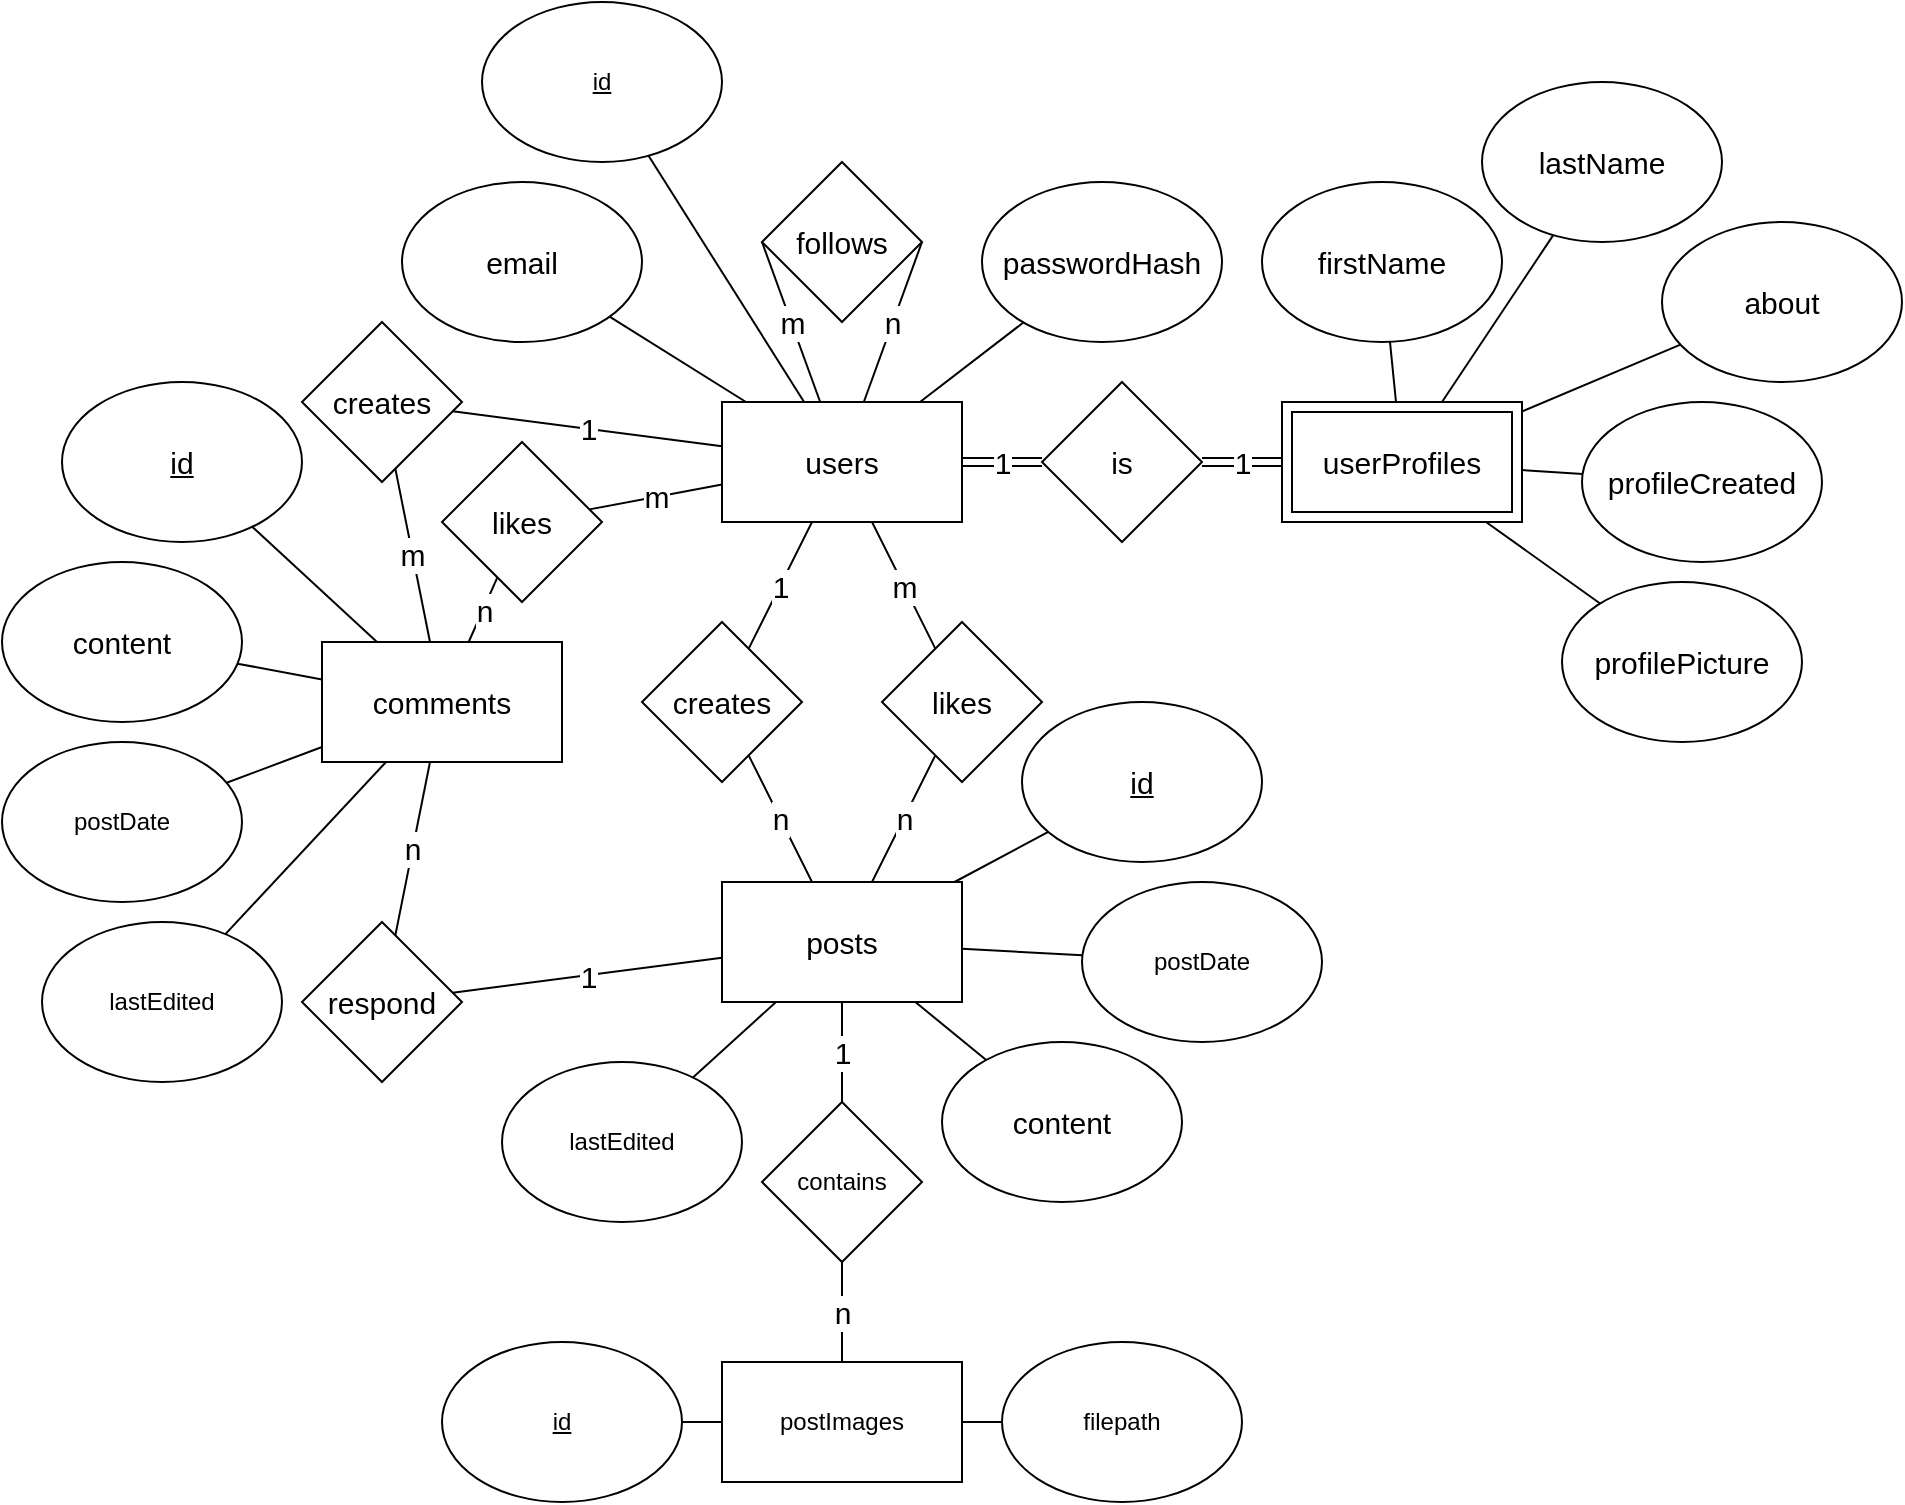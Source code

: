 <mxfile version="14.4.6" type="github">
  <diagram id="MEJKP9v4bqbGwgVvIlsf" name="Page-1">
    <mxGraphModel dx="608" dy="933" grid="1" gridSize="10" guides="1" tooltips="1" connect="1" arrows="1" fold="1" page="1" pageScale="1" pageWidth="2000" pageHeight="2000" math="0" shadow="0">
      <root>
        <mxCell id="0" />
        <mxCell id="1" parent="0" />
        <mxCell id="7tLrLcJMLmvO0vqBCrBO-10" value="m" style="edgeStyle=none;orthogonalLoop=1;jettySize=auto;html=1;endArrow=none;fontSize=15;" edge="1" parent="1" source="7tLrLcJMLmvO0vqBCrBO-4" target="7tLrLcJMLmvO0vqBCrBO-9">
          <mxGeometry relative="1" as="geometry" />
        </mxCell>
        <mxCell id="7tLrLcJMLmvO0vqBCrBO-14" value="n" style="edgeStyle=none;orthogonalLoop=1;jettySize=auto;html=1;endArrow=none;entryX=1;entryY=0.5;entryDx=0;entryDy=0;fontSize=15;" edge="1" parent="1" source="7tLrLcJMLmvO0vqBCrBO-4" target="7tLrLcJMLmvO0vqBCrBO-13">
          <mxGeometry relative="1" as="geometry">
            <mxPoint x="670" y="230" as="targetPoint" />
          </mxGeometry>
        </mxCell>
        <mxCell id="7tLrLcJMLmvO0vqBCrBO-33" value="1" style="edgeStyle=none;orthogonalLoop=1;jettySize=auto;html=1;endArrow=none;fontSize=15;" edge="1" parent="1" source="7tLrLcJMLmvO0vqBCrBO-4" target="7tLrLcJMLmvO0vqBCrBO-27">
          <mxGeometry relative="1" as="geometry" />
        </mxCell>
        <mxCell id="7tLrLcJMLmvO0vqBCrBO-52" style="edgeStyle=none;orthogonalLoop=1;jettySize=auto;html=1;endArrow=none;fontSize=15;" edge="1" parent="1" source="7tLrLcJMLmvO0vqBCrBO-4" target="7tLrLcJMLmvO0vqBCrBO-53">
          <mxGeometry relative="1" as="geometry">
            <mxPoint x="730" y="230" as="targetPoint" />
          </mxGeometry>
        </mxCell>
        <mxCell id="7tLrLcJMLmvO0vqBCrBO-104" style="edgeStyle=none;orthogonalLoop=1;jettySize=auto;html=1;endArrow=none;fontSize=15;" edge="1" parent="1" source="7tLrLcJMLmvO0vqBCrBO-4" target="7tLrLcJMLmvO0vqBCrBO-105">
          <mxGeometry relative="1" as="geometry">
            <mxPoint x="540" y="190" as="targetPoint" />
          </mxGeometry>
        </mxCell>
        <mxCell id="7tLrLcJMLmvO0vqBCrBO-4" value="users" style="rounded=0;whiteSpace=wrap;html=1;fontSize=15;" vertex="1" parent="1">
          <mxGeometry x="560" y="290" width="120" height="60" as="geometry" />
        </mxCell>
        <mxCell id="7tLrLcJMLmvO0vqBCrBO-11" value="n" style="edgeStyle=none;orthogonalLoop=1;jettySize=auto;html=1;endArrow=none;fontSize=15;" edge="1" parent="1" source="7tLrLcJMLmvO0vqBCrBO-5" target="7tLrLcJMLmvO0vqBCrBO-6">
          <mxGeometry relative="1" as="geometry" />
        </mxCell>
        <mxCell id="7tLrLcJMLmvO0vqBCrBO-12" value="n" style="edgeStyle=none;orthogonalLoop=1;jettySize=auto;html=1;endArrow=none;fontSize=15;" edge="1" parent="1" source="7tLrLcJMLmvO0vqBCrBO-5" target="7tLrLcJMLmvO0vqBCrBO-9">
          <mxGeometry relative="1" as="geometry" />
        </mxCell>
        <mxCell id="7tLrLcJMLmvO0vqBCrBO-78" value="" style="edgeStyle=none;orthogonalLoop=1;jettySize=auto;html=1;endArrow=none;fontSize=15;" edge="1" parent="1" source="7tLrLcJMLmvO0vqBCrBO-5" target="7tLrLcJMLmvO0vqBCrBO-77">
          <mxGeometry relative="1" as="geometry" />
        </mxCell>
        <mxCell id="7tLrLcJMLmvO0vqBCrBO-80" value="" style="edgeStyle=none;orthogonalLoop=1;jettySize=auto;html=1;endArrow=none;fontSize=15;" edge="1" parent="1" source="7tLrLcJMLmvO0vqBCrBO-5" target="7tLrLcJMLmvO0vqBCrBO-79">
          <mxGeometry relative="1" as="geometry" />
        </mxCell>
        <mxCell id="7tLrLcJMLmvO0vqBCrBO-82" style="edgeStyle=none;orthogonalLoop=1;jettySize=auto;html=1;endArrow=none;fontSize=15;" edge="1" parent="1" source="7tLrLcJMLmvO0vqBCrBO-5" target="7tLrLcJMLmvO0vqBCrBO-83">
          <mxGeometry relative="1" as="geometry">
            <mxPoint x="600" y="660" as="targetPoint" />
          </mxGeometry>
        </mxCell>
        <mxCell id="7tLrLcJMLmvO0vqBCrBO-84" style="edgeStyle=none;orthogonalLoop=1;jettySize=auto;html=1;endArrow=none;fontSize=15;" edge="1" parent="1" source="7tLrLcJMLmvO0vqBCrBO-5" target="7tLrLcJMLmvO0vqBCrBO-85">
          <mxGeometry relative="1" as="geometry">
            <mxPoint x="480" y="650" as="targetPoint" />
          </mxGeometry>
        </mxCell>
        <mxCell id="7tLrLcJMLmvO0vqBCrBO-103" value="1" style="edgeStyle=none;orthogonalLoop=1;jettySize=auto;html=1;endArrow=none;fontSize=15;" edge="1" parent="1" source="7tLrLcJMLmvO0vqBCrBO-5" target="7tLrLcJMLmvO0vqBCrBO-101">
          <mxGeometry relative="1" as="geometry" />
        </mxCell>
        <mxCell id="7tLrLcJMLmvO0vqBCrBO-5" value="posts" style="rounded=0;whiteSpace=wrap;html=1;fontSize=15;" vertex="1" parent="1">
          <mxGeometry x="560" y="530" width="120" height="60" as="geometry" />
        </mxCell>
        <mxCell id="7tLrLcJMLmvO0vqBCrBO-6" value="creates" style="rhombus;whiteSpace=wrap;html=1;rounded=0;fontSize=15;" vertex="1" parent="1">
          <mxGeometry x="520" y="400" width="80" height="80" as="geometry" />
        </mxCell>
        <mxCell id="7tLrLcJMLmvO0vqBCrBO-8" value="1" style="endArrow=none;html=1;fontSize=15;" edge="1" parent="1" source="7tLrLcJMLmvO0vqBCrBO-6" target="7tLrLcJMLmvO0vqBCrBO-4">
          <mxGeometry width="50" height="50" relative="1" as="geometry">
            <mxPoint x="770" y="660" as="sourcePoint" />
            <mxPoint x="820" y="610" as="targetPoint" />
          </mxGeometry>
        </mxCell>
        <mxCell id="7tLrLcJMLmvO0vqBCrBO-9" value="likes" style="rhombus;whiteSpace=wrap;html=1;rounded=0;fontSize=15;" vertex="1" parent="1">
          <mxGeometry x="640" y="400" width="80" height="80" as="geometry" />
        </mxCell>
        <mxCell id="7tLrLcJMLmvO0vqBCrBO-15" value="m" style="edgeStyle=none;orthogonalLoop=1;jettySize=auto;html=1;endArrow=none;exitX=0;exitY=0.5;exitDx=0;exitDy=0;fontSize=15;" edge="1" parent="1" source="7tLrLcJMLmvO0vqBCrBO-13" target="7tLrLcJMLmvO0vqBCrBO-4">
          <mxGeometry relative="1" as="geometry" />
        </mxCell>
        <mxCell id="7tLrLcJMLmvO0vqBCrBO-13" value="follows" style="rhombus;whiteSpace=wrap;html=1;rounded=0;fontSize=15;" vertex="1" parent="1">
          <mxGeometry x="580" y="170" width="80" height="80" as="geometry" />
        </mxCell>
        <mxCell id="7tLrLcJMLmvO0vqBCrBO-21" value="1" style="edgeStyle=none;orthogonalLoop=1;jettySize=auto;html=1;endArrow=none;fontSize=15;shape=link;" edge="1" parent="1" source="7tLrLcJMLmvO0vqBCrBO-16" target="7tLrLcJMLmvO0vqBCrBO-19">
          <mxGeometry relative="1" as="geometry" />
        </mxCell>
        <mxCell id="7tLrLcJMLmvO0vqBCrBO-55" value="" style="edgeStyle=none;orthogonalLoop=1;jettySize=auto;html=1;endArrow=none;fontSize=15;" edge="1" parent="1" source="7tLrLcJMLmvO0vqBCrBO-16" target="7tLrLcJMLmvO0vqBCrBO-54">
          <mxGeometry relative="1" as="geometry" />
        </mxCell>
        <mxCell id="7tLrLcJMLmvO0vqBCrBO-57" style="edgeStyle=none;orthogonalLoop=1;jettySize=auto;html=1;endArrow=none;fontSize=15;" edge="1" parent="1" source="7tLrLcJMLmvO0vqBCrBO-16" target="7tLrLcJMLmvO0vqBCrBO-58">
          <mxGeometry relative="1" as="geometry">
            <mxPoint x="1050" y="260" as="targetPoint" />
          </mxGeometry>
        </mxCell>
        <mxCell id="7tLrLcJMLmvO0vqBCrBO-59" style="edgeStyle=none;orthogonalLoop=1;jettySize=auto;html=1;endArrow=none;fontSize=15;" edge="1" parent="1" source="7tLrLcJMLmvO0vqBCrBO-16" target="7tLrLcJMLmvO0vqBCrBO-60">
          <mxGeometry relative="1" as="geometry">
            <mxPoint x="1040" y="340" as="targetPoint" />
          </mxGeometry>
        </mxCell>
        <mxCell id="7tLrLcJMLmvO0vqBCrBO-16" value="userProfiles" style="shape=ext;margin=3;double=1;whiteSpace=wrap;html=1;align=center;fontSize=15;" vertex="1" parent="1">
          <mxGeometry x="840" y="290" width="120" height="60" as="geometry" />
        </mxCell>
        <mxCell id="7tLrLcJMLmvO0vqBCrBO-47" value="1" style="edgeStyle=none;shape=link;orthogonalLoop=1;jettySize=auto;html=1;endArrow=none;fontSize=15;" edge="1" parent="1" source="7tLrLcJMLmvO0vqBCrBO-19" target="7tLrLcJMLmvO0vqBCrBO-4">
          <mxGeometry relative="1" as="geometry" />
        </mxCell>
        <mxCell id="7tLrLcJMLmvO0vqBCrBO-19" value="is" style="rhombus;whiteSpace=wrap;html=1;rounded=0;fontSize=15;" vertex="1" parent="1">
          <mxGeometry x="720" y="280" width="80" height="80" as="geometry" />
        </mxCell>
        <mxCell id="7tLrLcJMLmvO0vqBCrBO-29" value="n" style="edgeStyle=none;orthogonalLoop=1;jettySize=auto;html=1;endArrow=none;fontSize=15;" edge="1" parent="1" source="7tLrLcJMLmvO0vqBCrBO-25" target="7tLrLcJMLmvO0vqBCrBO-28">
          <mxGeometry relative="1" as="geometry" />
        </mxCell>
        <mxCell id="7tLrLcJMLmvO0vqBCrBO-87" value="" style="edgeStyle=none;orthogonalLoop=1;jettySize=auto;html=1;endArrow=none;fontSize=15;" edge="1" parent="1" source="7tLrLcJMLmvO0vqBCrBO-25" target="7tLrLcJMLmvO0vqBCrBO-86">
          <mxGeometry relative="1" as="geometry" />
        </mxCell>
        <mxCell id="7tLrLcJMLmvO0vqBCrBO-89" value="" style="edgeStyle=none;orthogonalLoop=1;jettySize=auto;html=1;endArrow=none;fontSize=15;" edge="1" parent="1" source="7tLrLcJMLmvO0vqBCrBO-25" target="7tLrLcJMLmvO0vqBCrBO-88">
          <mxGeometry relative="1" as="geometry" />
        </mxCell>
        <mxCell id="7tLrLcJMLmvO0vqBCrBO-90" style="edgeStyle=none;orthogonalLoop=1;jettySize=auto;html=1;endArrow=none;fontSize=15;" edge="1" parent="1" source="7tLrLcJMLmvO0vqBCrBO-25" target="7tLrLcJMLmvO0vqBCrBO-91">
          <mxGeometry relative="1" as="geometry">
            <mxPoint x="260" y="520" as="targetPoint" />
          </mxGeometry>
        </mxCell>
        <mxCell id="7tLrLcJMLmvO0vqBCrBO-92" style="edgeStyle=none;orthogonalLoop=1;jettySize=auto;html=1;endArrow=none;fontSize=15;" edge="1" parent="1" source="7tLrLcJMLmvO0vqBCrBO-25" target="7tLrLcJMLmvO0vqBCrBO-93">
          <mxGeometry relative="1" as="geometry">
            <mxPoint x="290" y="580" as="targetPoint" />
          </mxGeometry>
        </mxCell>
        <mxCell id="7tLrLcJMLmvO0vqBCrBO-25" value="comments" style="rounded=0;whiteSpace=wrap;html=1;fontSize=15;" vertex="1" parent="1">
          <mxGeometry x="360" y="410" width="120" height="60" as="geometry" />
        </mxCell>
        <mxCell id="7tLrLcJMLmvO0vqBCrBO-30" value="m" style="edgeStyle=none;orthogonalLoop=1;jettySize=auto;html=1;endArrow=none;fontSize=15;" edge="1" parent="1" source="7tLrLcJMLmvO0vqBCrBO-27" target="7tLrLcJMLmvO0vqBCrBO-25">
          <mxGeometry relative="1" as="geometry" />
        </mxCell>
        <mxCell id="7tLrLcJMLmvO0vqBCrBO-27" value="creates" style="rhombus;whiteSpace=wrap;html=1;fontSize=15;" vertex="1" parent="1">
          <mxGeometry x="350" y="250" width="80" height="80" as="geometry" />
        </mxCell>
        <mxCell id="7tLrLcJMLmvO0vqBCrBO-32" value="1" style="edgeStyle=none;orthogonalLoop=1;jettySize=auto;html=1;endArrow=none;fontSize=15;" edge="1" parent="1" source="7tLrLcJMLmvO0vqBCrBO-28" target="7tLrLcJMLmvO0vqBCrBO-5">
          <mxGeometry relative="1" as="geometry" />
        </mxCell>
        <mxCell id="7tLrLcJMLmvO0vqBCrBO-28" value="respond" style="rhombus;whiteSpace=wrap;html=1;fontSize=15;" vertex="1" parent="1">
          <mxGeometry x="350" y="550" width="80" height="80" as="geometry" />
        </mxCell>
        <mxCell id="7tLrLcJMLmvO0vqBCrBO-35" value="m" style="edgeStyle=none;orthogonalLoop=1;jettySize=auto;html=1;endArrow=none;fontSize=15;" edge="1" parent="1" target="7tLrLcJMLmvO0vqBCrBO-37" source="7tLrLcJMLmvO0vqBCrBO-4">
          <mxGeometry relative="1" as="geometry">
            <mxPoint x="610" y="395" as="sourcePoint" />
          </mxGeometry>
        </mxCell>
        <mxCell id="7tLrLcJMLmvO0vqBCrBO-36" value="n" style="edgeStyle=none;orthogonalLoop=1;jettySize=auto;html=1;endArrow=none;fontSize=15;" edge="1" parent="1" source="7tLrLcJMLmvO0vqBCrBO-37" target="7tLrLcJMLmvO0vqBCrBO-25">
          <mxGeometry relative="1" as="geometry">
            <mxPoint x="445" y="440" as="targetPoint" />
          </mxGeometry>
        </mxCell>
        <mxCell id="7tLrLcJMLmvO0vqBCrBO-37" value="likes" style="rhombus;whiteSpace=wrap;html=1;fontSize=15;" vertex="1" parent="1">
          <mxGeometry x="420" y="310" width="80" height="80" as="geometry" />
        </mxCell>
        <mxCell id="7tLrLcJMLmvO0vqBCrBO-51" style="edgeStyle=none;orthogonalLoop=1;jettySize=auto;html=1;endArrow=none;fontSize=15;" edge="1" parent="1" source="7tLrLcJMLmvO0vqBCrBO-49" target="7tLrLcJMLmvO0vqBCrBO-4">
          <mxGeometry relative="1" as="geometry" />
        </mxCell>
        <mxCell id="7tLrLcJMLmvO0vqBCrBO-49" value="email" style="ellipse;whiteSpace=wrap;html=1;fontSize=15;" vertex="1" parent="1">
          <mxGeometry x="400" y="180" width="120" height="80" as="geometry" />
        </mxCell>
        <mxCell id="7tLrLcJMLmvO0vqBCrBO-53" value="passwordHash" style="ellipse;whiteSpace=wrap;html=1;fontSize=15;" vertex="1" parent="1">
          <mxGeometry x="690" y="180" width="120" height="80" as="geometry" />
        </mxCell>
        <mxCell id="7tLrLcJMLmvO0vqBCrBO-54" value="firstName" style="ellipse;whiteSpace=wrap;html=1;fontSize=15;" vertex="1" parent="1">
          <mxGeometry x="830" y="180" width="120" height="80" as="geometry" />
        </mxCell>
        <mxCell id="7tLrLcJMLmvO0vqBCrBO-58" value="lastName" style="ellipse;whiteSpace=wrap;html=1;fontSize=15;" vertex="1" parent="1">
          <mxGeometry x="940" y="130" width="120" height="80" as="geometry" />
        </mxCell>
        <mxCell id="7tLrLcJMLmvO0vqBCrBO-60" value="profileCreated" style="ellipse;whiteSpace=wrap;html=1;fontSize=15;" vertex="1" parent="1">
          <mxGeometry x="990" y="290" width="120" height="80" as="geometry" />
        </mxCell>
        <mxCell id="7tLrLcJMLmvO0vqBCrBO-62" style="edgeStyle=none;orthogonalLoop=1;jettySize=auto;html=1;endArrow=none;fontSize=15;" edge="1" parent="1" source="7tLrLcJMLmvO0vqBCrBO-61" target="7tLrLcJMLmvO0vqBCrBO-16">
          <mxGeometry relative="1" as="geometry" />
        </mxCell>
        <mxCell id="7tLrLcJMLmvO0vqBCrBO-61" value="profilePicture" style="ellipse;whiteSpace=wrap;html=1;fontSize=15;" vertex="1" parent="1">
          <mxGeometry x="980" y="380" width="120" height="80" as="geometry" />
        </mxCell>
        <mxCell id="7tLrLcJMLmvO0vqBCrBO-64" style="edgeStyle=none;orthogonalLoop=1;jettySize=auto;html=1;endArrow=none;fontSize=15;" edge="1" parent="1" source="7tLrLcJMLmvO0vqBCrBO-63" target="7tLrLcJMLmvO0vqBCrBO-16">
          <mxGeometry relative="1" as="geometry" />
        </mxCell>
        <mxCell id="7tLrLcJMLmvO0vqBCrBO-63" value="about" style="ellipse;whiteSpace=wrap;html=1;fontSize=15;" vertex="1" parent="1">
          <mxGeometry x="1030" y="200" width="120" height="80" as="geometry" />
        </mxCell>
        <mxCell id="7tLrLcJMLmvO0vqBCrBO-77" value="&lt;u&gt;id&lt;/u&gt;" style="ellipse;whiteSpace=wrap;html=1;rounded=0;fontSize=15;" vertex="1" parent="1">
          <mxGeometry x="710" y="440" width="120" height="80" as="geometry" />
        </mxCell>
        <mxCell id="7tLrLcJMLmvO0vqBCrBO-79" value="content" style="ellipse;whiteSpace=wrap;html=1;rounded=0;fontSize=15;" vertex="1" parent="1">
          <mxGeometry x="670" y="610" width="120" height="80" as="geometry" />
        </mxCell>
        <mxCell id="7tLrLcJMLmvO0vqBCrBO-83" value="postDate" style="ellipse;whiteSpace=wrap;html=1;" vertex="1" parent="1">
          <mxGeometry x="740" y="530" width="120" height="80" as="geometry" />
        </mxCell>
        <mxCell id="7tLrLcJMLmvO0vqBCrBO-85" value="lastEdited" style="ellipse;whiteSpace=wrap;html=1;" vertex="1" parent="1">
          <mxGeometry x="450" y="620" width="120" height="80" as="geometry" />
        </mxCell>
        <mxCell id="7tLrLcJMLmvO0vqBCrBO-86" value="&lt;u&gt;id&lt;/u&gt;" style="ellipse;whiteSpace=wrap;html=1;rounded=0;fontSize=15;" vertex="1" parent="1">
          <mxGeometry x="230" y="280" width="120" height="80" as="geometry" />
        </mxCell>
        <mxCell id="7tLrLcJMLmvO0vqBCrBO-88" value="content" style="ellipse;whiteSpace=wrap;html=1;rounded=0;fontSize=15;" vertex="1" parent="1">
          <mxGeometry x="200" y="370" width="120" height="80" as="geometry" />
        </mxCell>
        <mxCell id="7tLrLcJMLmvO0vqBCrBO-91" value="postDate" style="ellipse;whiteSpace=wrap;html=1;" vertex="1" parent="1">
          <mxGeometry x="200" y="460" width="120" height="80" as="geometry" />
        </mxCell>
        <mxCell id="7tLrLcJMLmvO0vqBCrBO-93" value="lastEdited" style="ellipse;whiteSpace=wrap;html=1;" vertex="1" parent="1">
          <mxGeometry x="220" y="550" width="120" height="80" as="geometry" />
        </mxCell>
        <mxCell id="7tLrLcJMLmvO0vqBCrBO-98" value="" style="edgeStyle=none;orthogonalLoop=1;jettySize=auto;html=1;endArrow=none;fontSize=15;" edge="1" parent="1" source="7tLrLcJMLmvO0vqBCrBO-96" target="7tLrLcJMLmvO0vqBCrBO-97">
          <mxGeometry relative="1" as="geometry" />
        </mxCell>
        <mxCell id="7tLrLcJMLmvO0vqBCrBO-100" value="" style="edgeStyle=none;orthogonalLoop=1;jettySize=auto;html=1;endArrow=none;fontSize=15;" edge="1" parent="1" source="7tLrLcJMLmvO0vqBCrBO-96" target="7tLrLcJMLmvO0vqBCrBO-99">
          <mxGeometry relative="1" as="geometry" />
        </mxCell>
        <mxCell id="7tLrLcJMLmvO0vqBCrBO-102" value="n" style="edgeStyle=none;orthogonalLoop=1;jettySize=auto;html=1;endArrow=none;fontSize=15;" edge="1" parent="1" source="7tLrLcJMLmvO0vqBCrBO-96" target="7tLrLcJMLmvO0vqBCrBO-101">
          <mxGeometry relative="1" as="geometry" />
        </mxCell>
        <mxCell id="7tLrLcJMLmvO0vqBCrBO-96" value="postImages" style="rounded=0;whiteSpace=wrap;html=1;" vertex="1" parent="1">
          <mxGeometry x="560" y="770" width="120" height="60" as="geometry" />
        </mxCell>
        <mxCell id="7tLrLcJMLmvO0vqBCrBO-97" value="&lt;u&gt;id&lt;/u&gt;" style="ellipse;whiteSpace=wrap;html=1;rounded=0;" vertex="1" parent="1">
          <mxGeometry x="420" y="760" width="120" height="80" as="geometry" />
        </mxCell>
        <mxCell id="7tLrLcJMLmvO0vqBCrBO-99" value="filepath" style="ellipse;whiteSpace=wrap;html=1;rounded=0;" vertex="1" parent="1">
          <mxGeometry x="700" y="760" width="120" height="80" as="geometry" />
        </mxCell>
        <mxCell id="7tLrLcJMLmvO0vqBCrBO-101" value="contains" style="rhombus;whiteSpace=wrap;html=1;rounded=0;" vertex="1" parent="1">
          <mxGeometry x="580" y="640" width="80" height="80" as="geometry" />
        </mxCell>
        <mxCell id="7tLrLcJMLmvO0vqBCrBO-105" value="&lt;u&gt;id&lt;/u&gt;" style="ellipse;whiteSpace=wrap;html=1;" vertex="1" parent="1">
          <mxGeometry x="440" y="90" width="120" height="80" as="geometry" />
        </mxCell>
      </root>
    </mxGraphModel>
  </diagram>
</mxfile>
